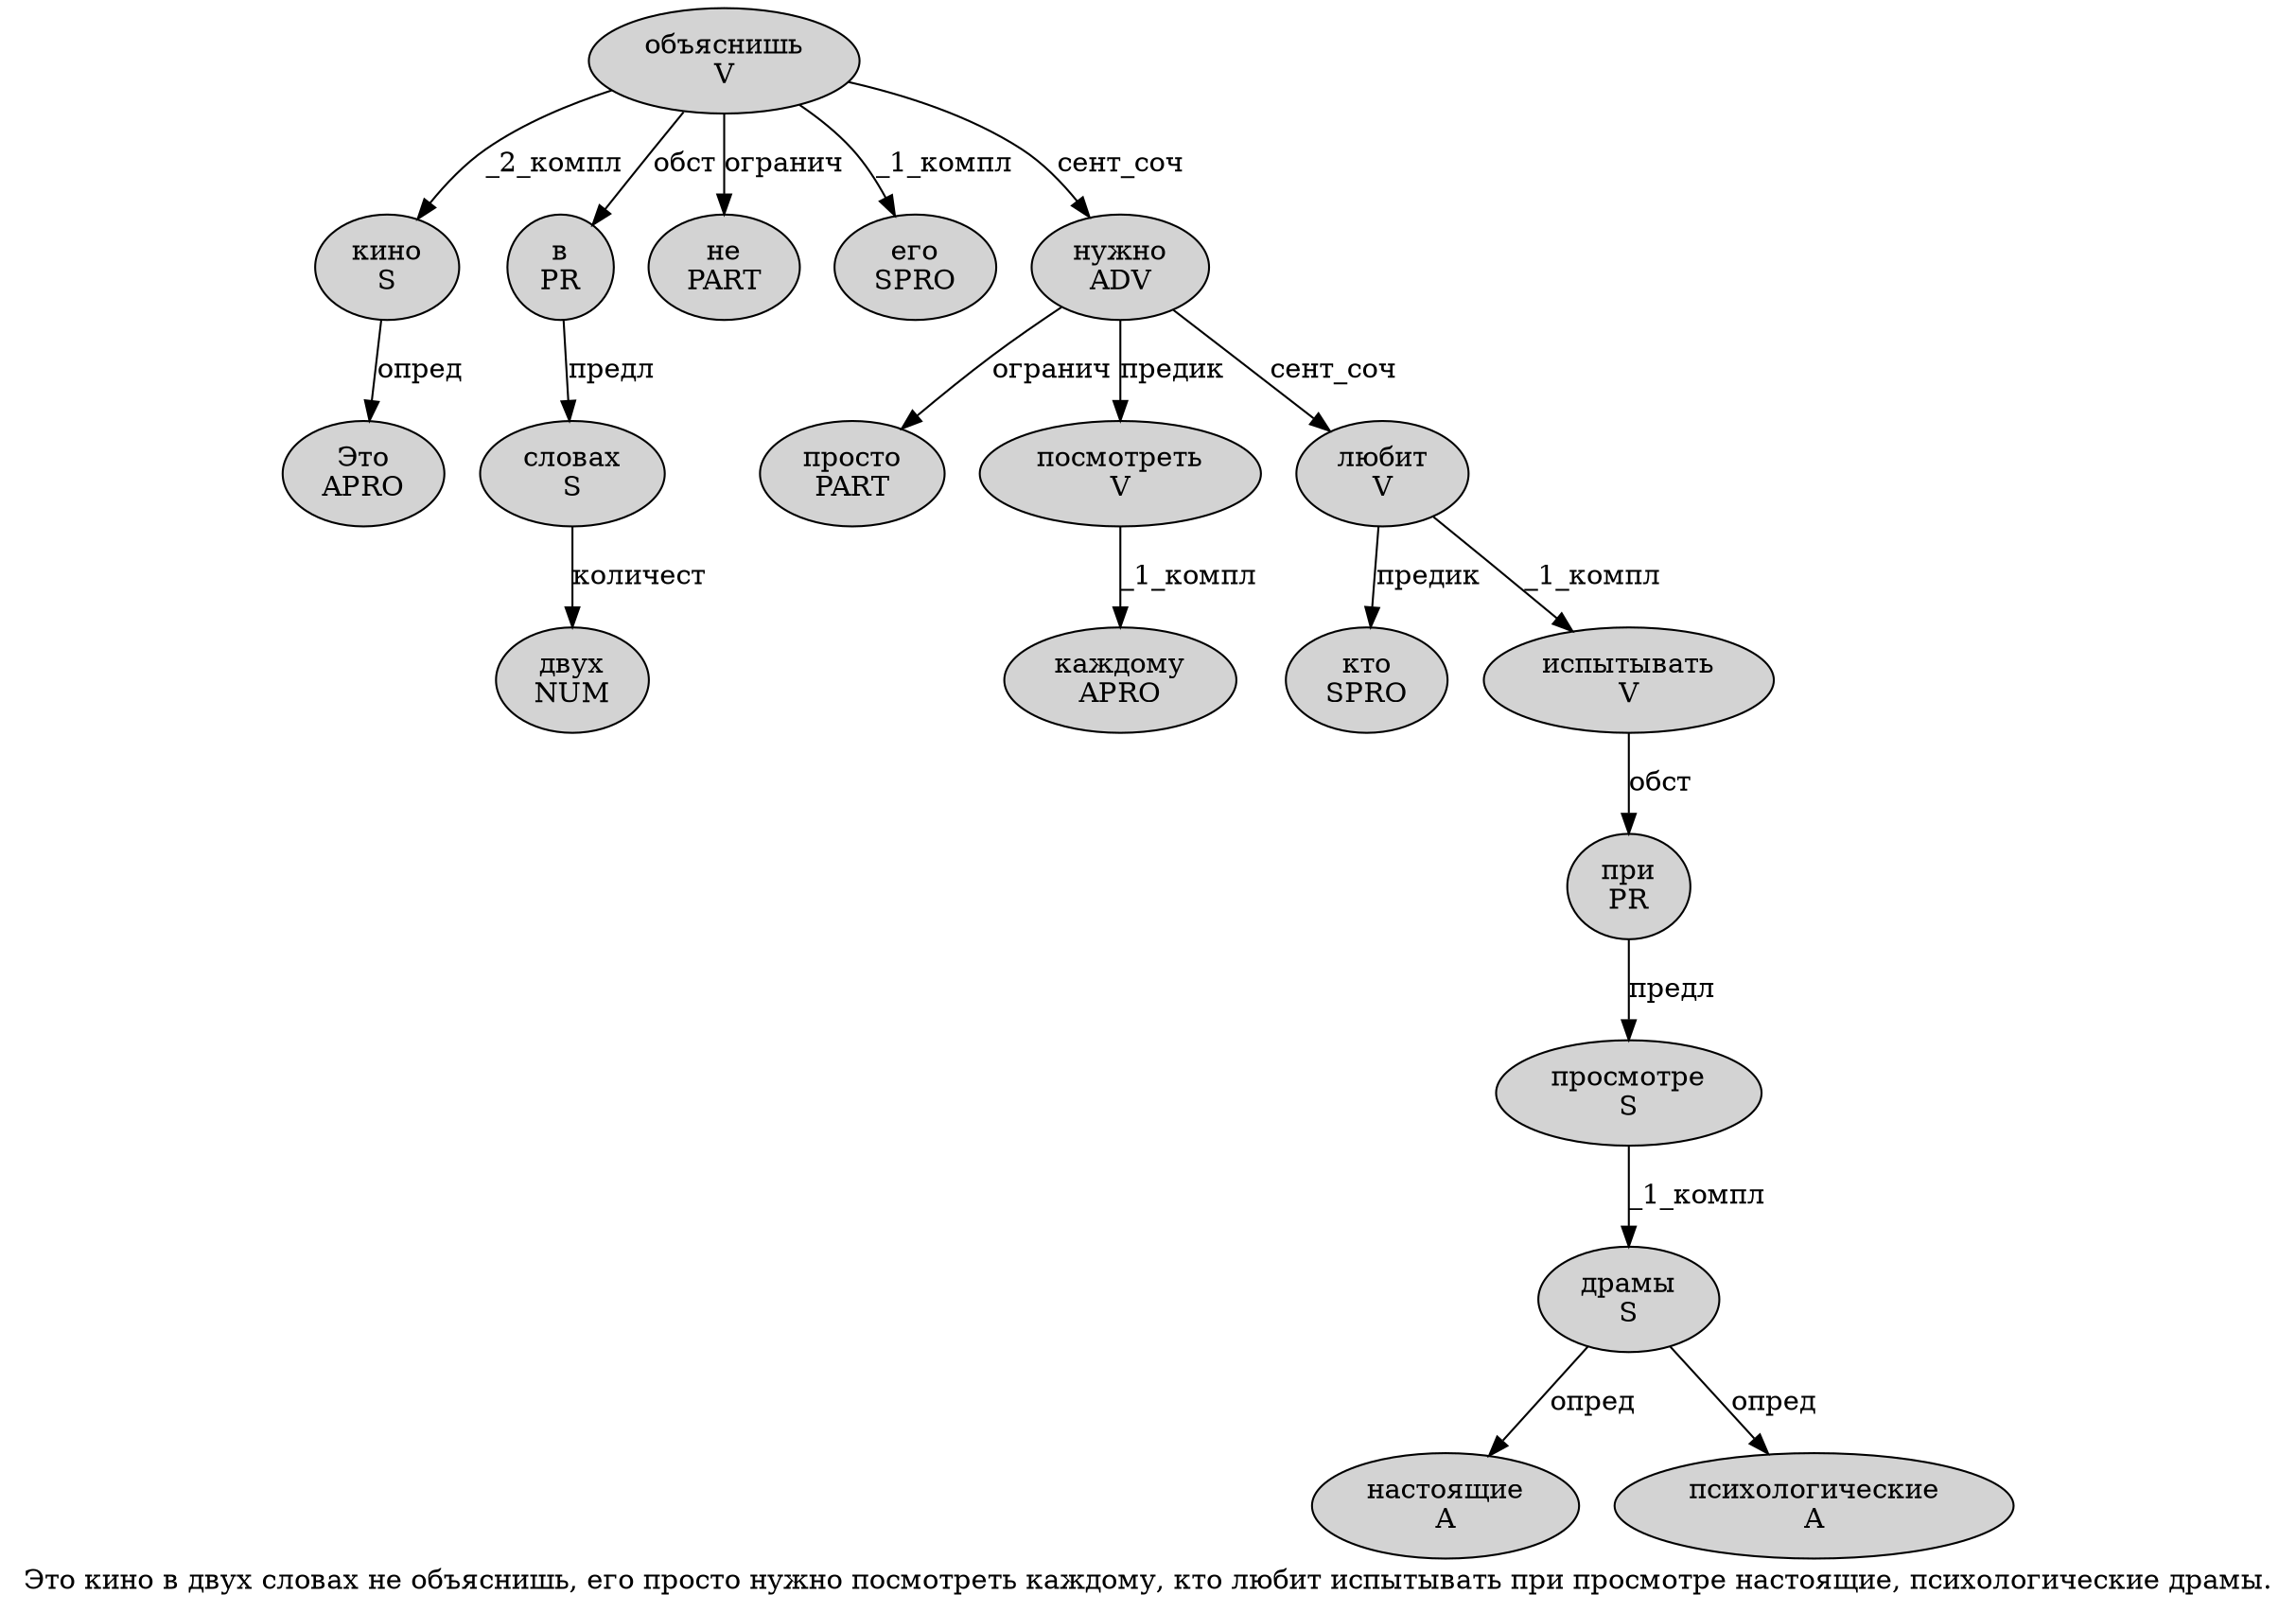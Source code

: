 digraph SENTENCE_748 {
	graph [label="Это кино в двух словах не объяснишь, его просто нужно посмотреть каждому, кто любит испытывать при просмотре настоящие, психологические драмы."]
	node [style=filled]
		0 [label="Это
APRO" color="" fillcolor=lightgray penwidth=1 shape=ellipse]
		1 [label="кино
S" color="" fillcolor=lightgray penwidth=1 shape=ellipse]
		2 [label="в
PR" color="" fillcolor=lightgray penwidth=1 shape=ellipse]
		3 [label="двух
NUM" color="" fillcolor=lightgray penwidth=1 shape=ellipse]
		4 [label="словах
S" color="" fillcolor=lightgray penwidth=1 shape=ellipse]
		5 [label="не
PART" color="" fillcolor=lightgray penwidth=1 shape=ellipse]
		6 [label="объяснишь
V" color="" fillcolor=lightgray penwidth=1 shape=ellipse]
		8 [label="его
SPRO" color="" fillcolor=lightgray penwidth=1 shape=ellipse]
		9 [label="просто
PART" color="" fillcolor=lightgray penwidth=1 shape=ellipse]
		10 [label="нужно
ADV" color="" fillcolor=lightgray penwidth=1 shape=ellipse]
		11 [label="посмотреть
V" color="" fillcolor=lightgray penwidth=1 shape=ellipse]
		12 [label="каждому
APRO" color="" fillcolor=lightgray penwidth=1 shape=ellipse]
		14 [label="кто
SPRO" color="" fillcolor=lightgray penwidth=1 shape=ellipse]
		15 [label="любит
V" color="" fillcolor=lightgray penwidth=1 shape=ellipse]
		16 [label="испытывать
V" color="" fillcolor=lightgray penwidth=1 shape=ellipse]
		17 [label="при
PR" color="" fillcolor=lightgray penwidth=1 shape=ellipse]
		18 [label="просмотре
S" color="" fillcolor=lightgray penwidth=1 shape=ellipse]
		19 [label="настоящие
A" color="" fillcolor=lightgray penwidth=1 shape=ellipse]
		21 [label="психологические
A" color="" fillcolor=lightgray penwidth=1 shape=ellipse]
		22 [label="драмы
S" color="" fillcolor=lightgray penwidth=1 shape=ellipse]
			6 -> 1 [label="_2_компл"]
			6 -> 2 [label="обст"]
			6 -> 5 [label="огранич"]
			6 -> 8 [label="_1_компл"]
			6 -> 10 [label="сент_соч"]
			4 -> 3 [label="количест"]
			17 -> 18 [label="предл"]
			22 -> 19 [label="опред"]
			22 -> 21 [label="опред"]
			11 -> 12 [label="_1_компл"]
			1 -> 0 [label="опред"]
			16 -> 17 [label="обст"]
			10 -> 9 [label="огранич"]
			10 -> 11 [label="предик"]
			10 -> 15 [label="сент_соч"]
			18 -> 22 [label="_1_компл"]
			15 -> 14 [label="предик"]
			15 -> 16 [label="_1_компл"]
			2 -> 4 [label="предл"]
}